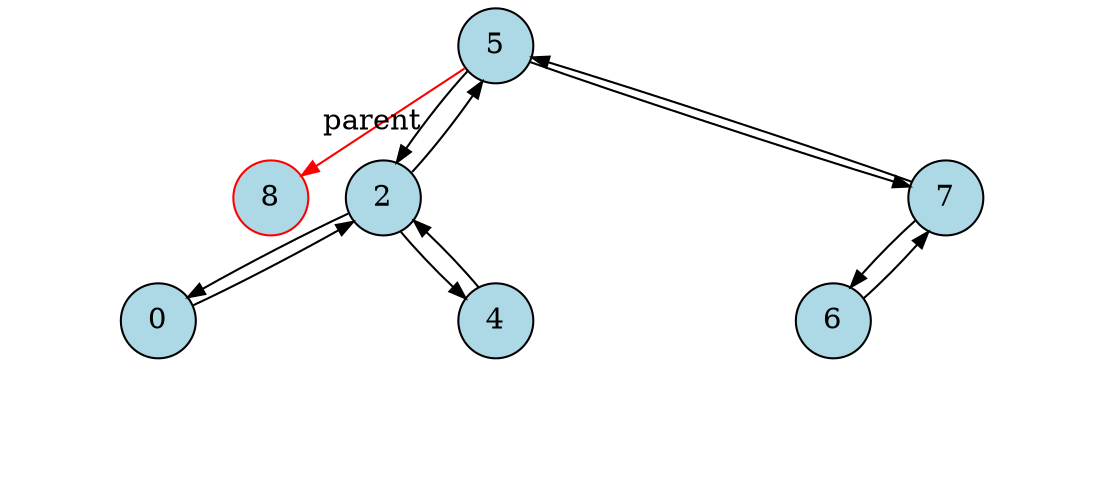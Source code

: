 digraph {
graph [
  nodesep=0.25,
  ranksep=0.3,
  splines=line
];
node [
  style=filled,
  fillcolor=lightblue,
  shape=circle,
  fixedsize=true,
  width=0.5
];
edge [
  arrowsize=0.8,
  color=black
];

140530956779888 [
  label="5"
];
140530956779984 [
  label="8"
  color="red"
];
140530956779792 [
  label="2"
];
140530956779728 [
  label="0"
];
140530951996016 [
  label="i1"
  style="invis"
];
140530951996400 [
  label="i2"
  style="invis"
];
140530951996784 [
  label="i3"
  style="invis"
];
140530951997168 [
  label="i4"
  style="invis"
];
140530956779856 [
  label="4"
];
140530951997488 [
  label="i5"
  style="invis"
];
140530951998064 [
  label="i6"
  style="invis"
];
140530951998384 [
  label="i7"
  style="invis"
];
140530951998896 [
  label="i8"
  style="invis"
];
140530956779952 [
  label="7"
];
140530956779920 [
  label="6"
];
140530951999728 [
  label="i9"
  style="invis"
];
140530952000112 [
  label="i10"
  style="invis"
];
140530952000432 [
  label="i11"
  style="invis"
];
140530952000816 [
  label="i12"
  style="invis"
];
140530952001200 [
  label="i13"
  style="invis"
];
140530956779888 -> 140530956779984 [
  label="parent"
  color="red"
];
140530956779792 -> 140530956779888 [

];
140530956779728 -> 140530956779792 [

];
140530956779728 -> 140530951996016 [
  style="invis"
  weight="5"
];
140530956779728 -> 140530951996400 [
  style="invis"
  weight="5"
];
140530956779728 -> 140530951996784 [
  style="invis"
  weight="5"
];
140530956779792 -> 140530956779728 [

];
140530956779792 -> 140530951997168 [
  style="invis"
  weight="5"
];
140530956779856 -> 140530956779792 [

];
140530956779856 -> 140530951997488 [
  style="invis"
  weight="5"
];
140530956779856 -> 140530951998064 [
  style="invis"
  weight="5"
];
140530956779856 -> 140530951998384 [
  style="invis"
  weight="5"
];
140530956779792 -> 140530956779856 [

];
140530956779888 -> 140530956779792 [

];
140530956779888 -> 140530951998896 [
  style="invis"
  weight="5"
];
140530956779952 -> 140530956779888 [

];
140530956779920 -> 140530956779952 [

];
140530956779920 -> 140530951999728 [
  style="invis"
  weight="5"
];
140530956779920 -> 140530952000112 [
  style="invis"
  weight="5"
];
140530956779920 -> 140530952000432 [
  style="invis"
  weight="5"
];
140530956779952 -> 140530956779920 [

];
140530956779952 -> 140530952000816 [
  style="invis"
  weight="5"
];
140530956779952 -> 140530952001200 [
  style="invis"
  weight="5"
];
140530956779888 -> 140530956779952 [

];
}
